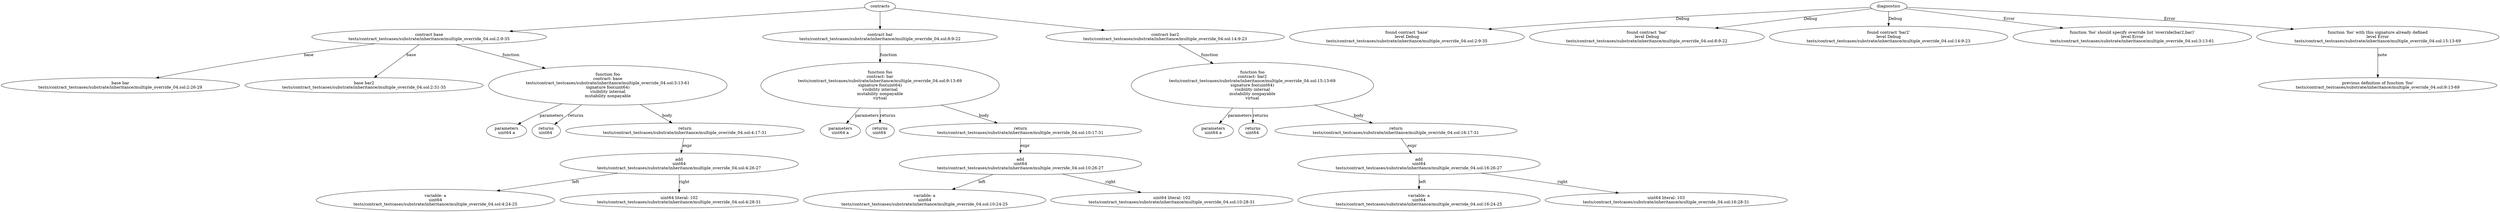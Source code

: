 strict digraph "tests/contract_testcases/substrate/inheritance/multiple_override_04.sol" {
	contract [label="contract base\ntests/contract_testcases/substrate/inheritance/multiple_override_04.sol:2:9-35"]
	base [label="base bar\ntests/contract_testcases/substrate/inheritance/multiple_override_04.sol:2:26-29"]
	base_3 [label="base bar2\ntests/contract_testcases/substrate/inheritance/multiple_override_04.sol:2:31-35"]
	foo [label="function foo\ncontract: base\ntests/contract_testcases/substrate/inheritance/multiple_override_04.sol:3:13-61\nsignature foo(uint64)\nvisibility internal\nmutability nonpayable"]
	parameters [label="parameters\nuint64 a"]
	returns [label="returns\nuint64 "]
	return [label="return\ntests/contract_testcases/substrate/inheritance/multiple_override_04.sol:4:17-31"]
	add [label="add\nuint64\ntests/contract_testcases/substrate/inheritance/multiple_override_04.sol:4:26-27"]
	variable [label="variable: a\nuint64\ntests/contract_testcases/substrate/inheritance/multiple_override_04.sol:4:24-25"]
	number_literal [label="uint64 literal: 102\ntests/contract_testcases/substrate/inheritance/multiple_override_04.sol:4:28-31"]
	contract_11 [label="contract bar\ntests/contract_testcases/substrate/inheritance/multiple_override_04.sol:8:9-22"]
	foo_12 [label="function foo\ncontract: bar\ntests/contract_testcases/substrate/inheritance/multiple_override_04.sol:9:13-69\nsignature foo(uint64)\nvisibility internal\nmutability nonpayable\nvirtual"]
	parameters_13 [label="parameters\nuint64 a"]
	returns_14 [label="returns\nuint64 "]
	return_15 [label="return\ntests/contract_testcases/substrate/inheritance/multiple_override_04.sol:10:17-31"]
	add_16 [label="add\nuint64\ntests/contract_testcases/substrate/inheritance/multiple_override_04.sol:10:26-27"]
	variable_17 [label="variable: a\nuint64\ntests/contract_testcases/substrate/inheritance/multiple_override_04.sol:10:24-25"]
	number_literal_18 [label="uint64 literal: 102\ntests/contract_testcases/substrate/inheritance/multiple_override_04.sol:10:28-31"]
	contract_19 [label="contract bar2\ntests/contract_testcases/substrate/inheritance/multiple_override_04.sol:14:9-23"]
	foo_20 [label="function foo\ncontract: bar2\ntests/contract_testcases/substrate/inheritance/multiple_override_04.sol:15:13-69\nsignature foo(uint64)\nvisibility internal\nmutability nonpayable\nvirtual"]
	parameters_21 [label="parameters\nuint64 a"]
	returns_22 [label="returns\nuint64 "]
	return_23 [label="return\ntests/contract_testcases/substrate/inheritance/multiple_override_04.sol:16:17-31"]
	add_24 [label="add\nuint64\ntests/contract_testcases/substrate/inheritance/multiple_override_04.sol:16:26-27"]
	variable_25 [label="variable: a\nuint64\ntests/contract_testcases/substrate/inheritance/multiple_override_04.sol:16:24-25"]
	number_literal_26 [label="uint64 literal: 103\ntests/contract_testcases/substrate/inheritance/multiple_override_04.sol:16:28-31"]
	diagnostic [label="found contract 'base'\nlevel Debug\ntests/contract_testcases/substrate/inheritance/multiple_override_04.sol:2:9-35"]
	diagnostic_29 [label="found contract 'bar'\nlevel Debug\ntests/contract_testcases/substrate/inheritance/multiple_override_04.sol:8:9-22"]
	diagnostic_30 [label="found contract 'bar2'\nlevel Debug\ntests/contract_testcases/substrate/inheritance/multiple_override_04.sol:14:9-23"]
	diagnostic_31 [label="function 'foo' should specify override list 'override(bar2,bar)'\nlevel Error\ntests/contract_testcases/substrate/inheritance/multiple_override_04.sol:3:13-61"]
	diagnostic_32 [label="function 'foo' with this signature already defined\nlevel Error\ntests/contract_testcases/substrate/inheritance/multiple_override_04.sol:15:13-69"]
	note [label="previous definition of function 'foo'\ntests/contract_testcases/substrate/inheritance/multiple_override_04.sol:9:13-69"]
	contracts -> contract
	contract -> base [label="base"]
	contract -> base_3 [label="base"]
	contract -> foo [label="function"]
	foo -> parameters [label="parameters"]
	foo -> returns [label="returns"]
	foo -> return [label="body"]
	return -> add [label="expr"]
	add -> variable [label="left"]
	add -> number_literal [label="right"]
	contracts -> contract_11
	contract_11 -> foo_12 [label="function"]
	foo_12 -> parameters_13 [label="parameters"]
	foo_12 -> returns_14 [label="returns"]
	foo_12 -> return_15 [label="body"]
	return_15 -> add_16 [label="expr"]
	add_16 -> variable_17 [label="left"]
	add_16 -> number_literal_18 [label="right"]
	contracts -> contract_19
	contract_19 -> foo_20 [label="function"]
	foo_20 -> parameters_21 [label="parameters"]
	foo_20 -> returns_22 [label="returns"]
	foo_20 -> return_23 [label="body"]
	return_23 -> add_24 [label="expr"]
	add_24 -> variable_25 [label="left"]
	add_24 -> number_literal_26 [label="right"]
	diagnostics -> diagnostic [label="Debug"]
	diagnostics -> diagnostic_29 [label="Debug"]
	diagnostics -> diagnostic_30 [label="Debug"]
	diagnostics -> diagnostic_31 [label="Error"]
	diagnostics -> diagnostic_32 [label="Error"]
	diagnostic_32 -> note [label="note"]
}
